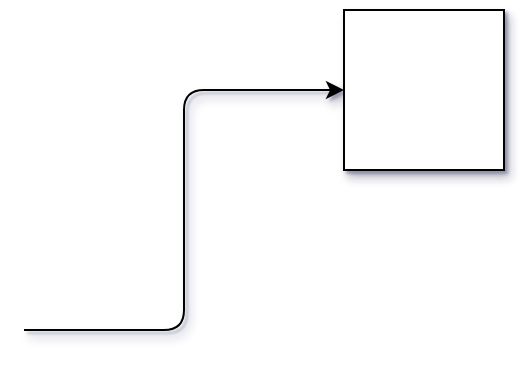 <mxfile version="13.1.3">
    <diagram id="6hGFLwfOUW9BJ-s0fimq" name="Page-1">
        <mxGraphModel dx="835" dy="616" grid="1" gridSize="10" guides="0" tooltips="1" connect="1" arrows="1" fold="1" page="1" pageScale="1" pageWidth="1169" pageHeight="827" background="none" math="1" shadow="1">
            <root>
                <mxCell id="0"/>
                <mxCell id="1" parent="0"/>
                <mxCell id="4" value="" style="edgeStyle=elbowEdgeStyle;elbow=horizontal;endArrow=classic;html=1;entryX=0;entryY=0.5;entryDx=0;entryDy=0;shadow=1;" edge="1" parent="1" target="5">
                    <mxGeometry width="50" height="50" relative="1" as="geometry">
                        <mxPoint x="80" y="240" as="sourcePoint"/>
                        <mxPoint x="200" y="170" as="targetPoint"/>
                    </mxGeometry>
                </mxCell>
                <mxCell id="5" value="" style="whiteSpace=wrap;html=1;aspect=fixed;shadow=1;" vertex="1" parent="1">
                    <mxGeometry x="240" y="80" width="80" height="80" as="geometry"/>
                </mxCell>
            </root>
        </mxGraphModel>
    </diagram>
</mxfile>
